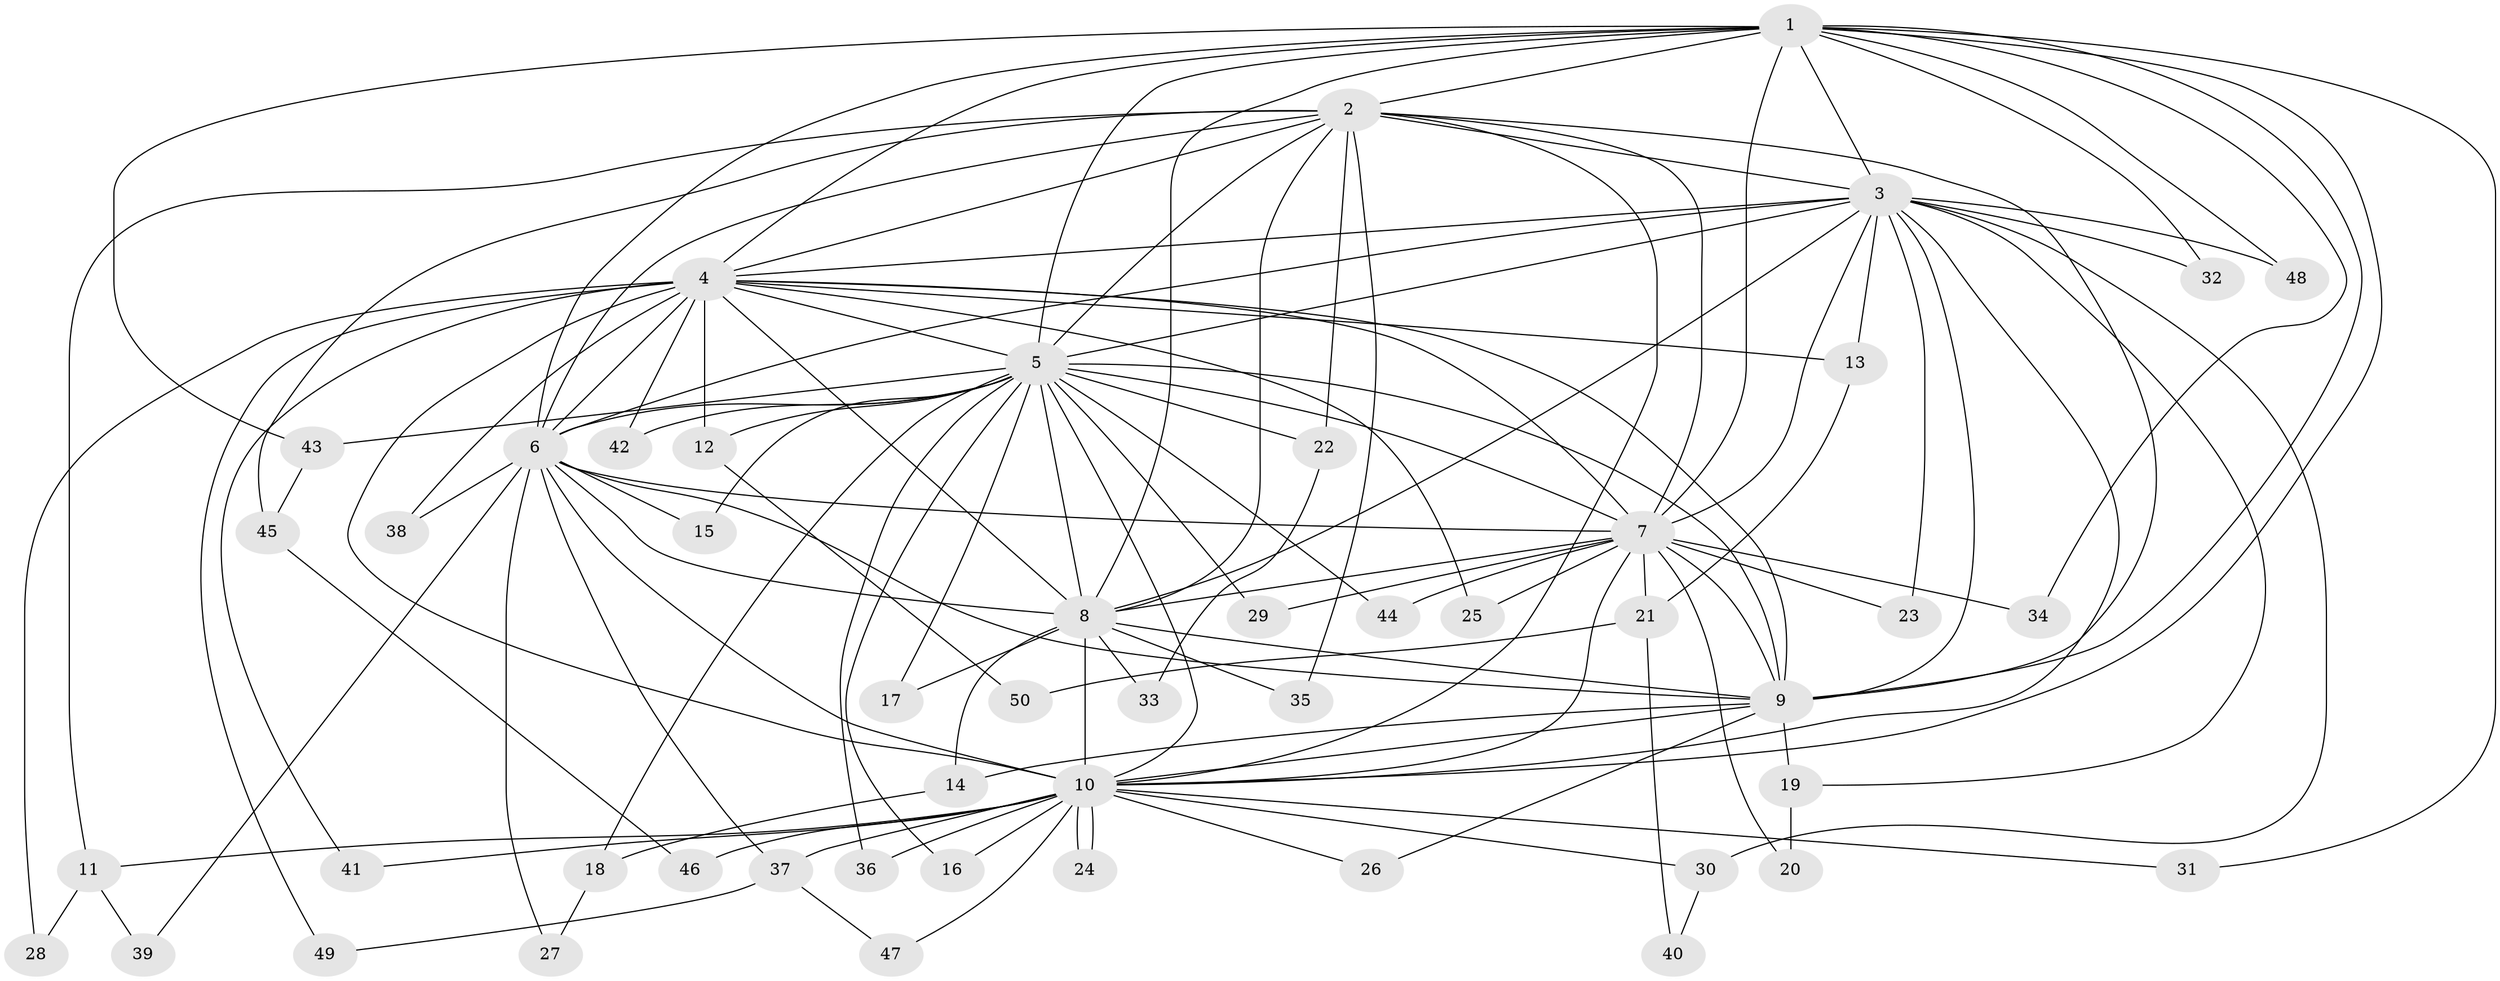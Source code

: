 // coarse degree distribution, {1: 0.55, 7: 0.05, 16: 0.05, 2: 0.3, 6: 0.05}
// Generated by graph-tools (version 1.1) at 2025/49/03/04/25 21:49:19]
// undirected, 50 vertices, 125 edges
graph export_dot {
graph [start="1"]
  node [color=gray90,style=filled];
  1;
  2;
  3;
  4;
  5;
  6;
  7;
  8;
  9;
  10;
  11;
  12;
  13;
  14;
  15;
  16;
  17;
  18;
  19;
  20;
  21;
  22;
  23;
  24;
  25;
  26;
  27;
  28;
  29;
  30;
  31;
  32;
  33;
  34;
  35;
  36;
  37;
  38;
  39;
  40;
  41;
  42;
  43;
  44;
  45;
  46;
  47;
  48;
  49;
  50;
  1 -- 2;
  1 -- 3;
  1 -- 4;
  1 -- 5;
  1 -- 6;
  1 -- 7;
  1 -- 8;
  1 -- 9;
  1 -- 10;
  1 -- 31;
  1 -- 32;
  1 -- 34;
  1 -- 43;
  1 -- 48;
  2 -- 3;
  2 -- 4;
  2 -- 5;
  2 -- 6;
  2 -- 7;
  2 -- 8;
  2 -- 9;
  2 -- 10;
  2 -- 11;
  2 -- 22;
  2 -- 35;
  2 -- 45;
  3 -- 4;
  3 -- 5;
  3 -- 6;
  3 -- 7;
  3 -- 8;
  3 -- 9;
  3 -- 10;
  3 -- 13;
  3 -- 19;
  3 -- 23;
  3 -- 30;
  3 -- 32;
  3 -- 48;
  4 -- 5;
  4 -- 6;
  4 -- 7;
  4 -- 8;
  4 -- 9;
  4 -- 10;
  4 -- 12;
  4 -- 13;
  4 -- 25;
  4 -- 28;
  4 -- 38;
  4 -- 41;
  4 -- 42;
  4 -- 49;
  5 -- 6;
  5 -- 7;
  5 -- 8;
  5 -- 9;
  5 -- 10;
  5 -- 12;
  5 -- 15;
  5 -- 16;
  5 -- 17;
  5 -- 18;
  5 -- 22;
  5 -- 29;
  5 -- 36;
  5 -- 42;
  5 -- 43;
  5 -- 44;
  6 -- 7;
  6 -- 8;
  6 -- 9;
  6 -- 10;
  6 -- 15;
  6 -- 27;
  6 -- 37;
  6 -- 38;
  6 -- 39;
  7 -- 8;
  7 -- 9;
  7 -- 10;
  7 -- 20;
  7 -- 21;
  7 -- 23;
  7 -- 25;
  7 -- 29;
  7 -- 34;
  7 -- 44;
  8 -- 9;
  8 -- 10;
  8 -- 14;
  8 -- 17;
  8 -- 33;
  8 -- 35;
  9 -- 10;
  9 -- 14;
  9 -- 19;
  9 -- 26;
  10 -- 11;
  10 -- 16;
  10 -- 24;
  10 -- 24;
  10 -- 26;
  10 -- 30;
  10 -- 31;
  10 -- 36;
  10 -- 37;
  10 -- 41;
  10 -- 46;
  10 -- 47;
  11 -- 28;
  11 -- 39;
  12 -- 50;
  13 -- 21;
  14 -- 18;
  18 -- 27;
  19 -- 20;
  21 -- 40;
  21 -- 50;
  22 -- 33;
  30 -- 40;
  37 -- 47;
  37 -- 49;
  43 -- 45;
  45 -- 46;
}
